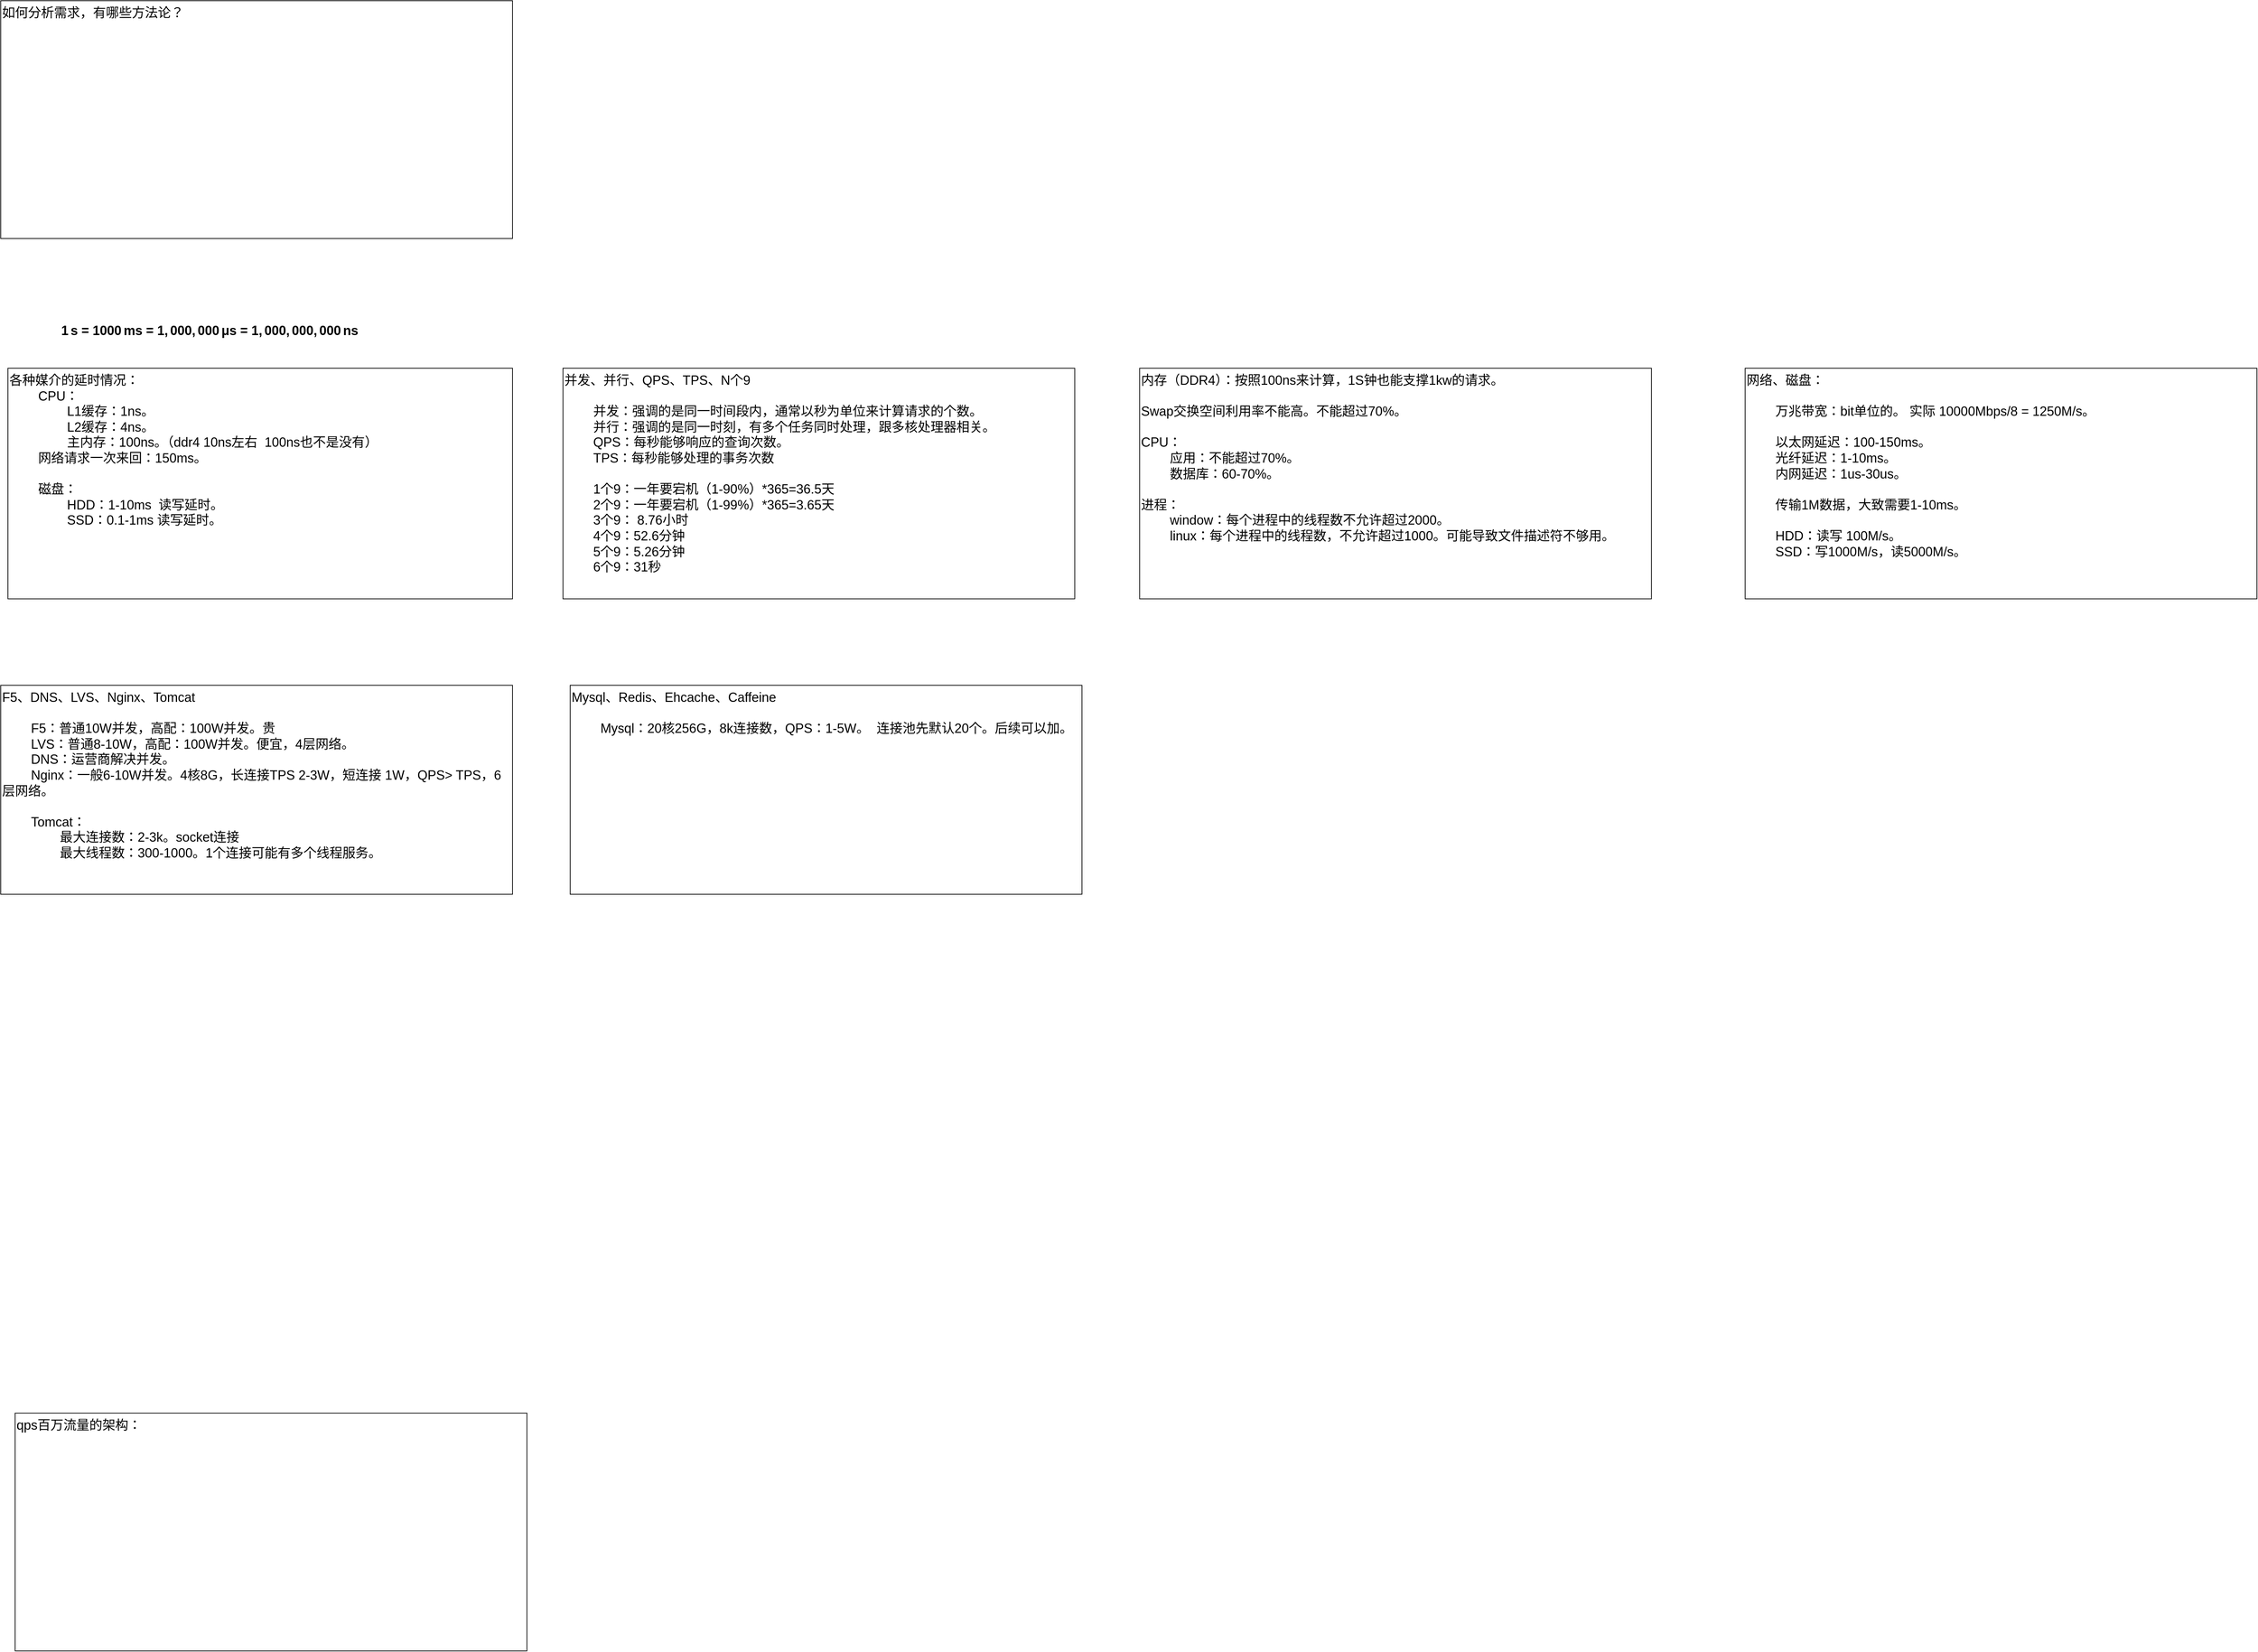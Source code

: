 <mxfile version="24.2.8" type="github">
  <diagram name="第 1 页" id="1XJYP80JxbJxhC29MnGr">
    <mxGraphModel dx="2390" dy="2412" grid="1" gridSize="10" guides="1" tooltips="1" connect="1" arrows="1" fold="1" page="1" pageScale="1" pageWidth="827" pageHeight="1169" math="0" shadow="0">
      <root>
        <mxCell id="0" />
        <mxCell id="1" parent="0" />
        <mxCell id="E5HeOITvc19GQo7BnL5s-1" value="qps百万流量的架构：&lt;div&gt;&lt;br&gt;&lt;/div&gt;&lt;div&gt;&lt;span style=&quot;white-space: pre;&quot;&gt;&#x9;&lt;/span&gt;&lt;br&gt;&lt;/div&gt;" style="rounded=0;whiteSpace=wrap;html=1;fontSize=18;verticalAlign=top;align=left;" vertex="1" parent="1">
          <mxGeometry x="130" y="1090" width="710" height="330" as="geometry" />
        </mxCell>
        <mxCell id="E5HeOITvc19GQo7BnL5s-2" value="各种媒介的延时情况：&lt;div&gt;&lt;span style=&quot;white-space: pre;&quot;&gt;&#x9;&lt;/span&gt;CPU：&lt;br&gt;&lt;/div&gt;&lt;div&gt;&lt;span style=&quot;white-space: pre;&quot;&gt;&#x9;&lt;/span&gt;&lt;span style=&quot;white-space: pre;&quot;&gt;&#x9;&lt;/span&gt;L1缓存：1ns。&lt;br&gt;&lt;/div&gt;&lt;div&gt;&lt;span style=&quot;white-space: pre;&quot;&gt;&#x9;&lt;/span&gt;&lt;span style=&quot;white-space: pre;&quot;&gt;&#x9;&lt;/span&gt;L2缓存：4ns。&lt;br&gt;&lt;/div&gt;&lt;div&gt;&lt;span style=&quot;white-space: pre;&quot;&gt;&#x9;&lt;/span&gt;&lt;span style=&quot;white-space: pre;&quot;&gt;&#x9;&lt;/span&gt;主内存：100ns。（ddr4 10ns左右&amp;nbsp; 100ns也不是没有）&lt;br&gt;&lt;/div&gt;&lt;div&gt;&lt;span style=&quot;white-space: pre;&quot;&gt;&#x9;&lt;/span&gt;网络请求一次来回：150ms。&lt;br&gt;&lt;/div&gt;&lt;div&gt;&lt;br&gt;&lt;/div&gt;&lt;div&gt;&lt;span style=&quot;white-space: pre;&quot;&gt;&#x9;&lt;/span&gt;磁盘：&lt;br&gt;&lt;/div&gt;&lt;div&gt;&lt;span style=&quot;white-space: pre;&quot;&gt;&#x9;&lt;/span&gt;&lt;span style=&quot;white-space: pre;&quot;&gt;&#x9;&lt;/span&gt;HDD：1-10ms&amp;nbsp; 读写延时。&lt;br&gt;&lt;/div&gt;&lt;div&gt;&lt;span style=&quot;white-space: pre;&quot;&gt;&#x9;&lt;/span&gt;&lt;span style=&quot;white-space: pre;&quot;&gt;&#x9;&lt;/span&gt;SSD：0.1-1ms 读写延时。&lt;br&gt;&lt;/div&gt;&lt;div&gt;&lt;br&gt;&lt;/div&gt;" style="rounded=0;whiteSpace=wrap;html=1;fontSize=18;verticalAlign=top;align=left;" vertex="1" parent="1">
          <mxGeometry x="120" y="-360" width="700" height="320" as="geometry" />
        </mxCell>
        <mxCell id="E5HeOITvc19GQo7BnL5s-3" value="如何分析需求，有哪些方法论？" style="rounded=0;whiteSpace=wrap;html=1;fontSize=18;verticalAlign=top;align=left;" vertex="1" parent="1">
          <mxGeometry x="110" y="-870" width="710" height="330" as="geometry" />
        </mxCell>
        <mxCell id="E5HeOITvc19GQo7BnL5s-4" value="&lt;span class=&quot;math math-inline&quot; style=&quot;font-size: 18px;&quot;&gt;&lt;span class=&quot;katex&quot; style=&quot;font-size: 18px;&quot;&gt;&lt;span class=&quot;katex-html&quot; aria-hidden=&quot;true&quot; style=&quot;font-size: 18px;&quot;&gt;&lt;span class=&quot;base&quot; style=&quot;font-size: 18px;&quot;&gt;&lt;span class=&quot;mord&quot; style=&quot;font-size: 18px;&quot;&gt;1&lt;/span&gt;&lt;span class=&quot;mspace&quot; style=&quot;margin-right: 0.167em; font-size: 18px;&quot;&gt;&lt;/span&gt;&lt;span class=&quot;mord mathnormal&quot; style=&quot;font-size: 18px;&quot;&gt;s&lt;/span&gt;&lt;span class=&quot;mspace&quot; style=&quot;margin-right: 0.278em; font-size: 18px;&quot;&gt;&lt;/span&gt;&lt;span class=&quot;mrel&quot; style=&quot;font-size: 18px;&quot;&gt;=&lt;/span&gt;&lt;span class=&quot;mspace&quot; style=&quot;margin-right: 0.278em; font-size: 18px;&quot;&gt;&lt;/span&gt;&lt;/span&gt;&lt;span class=&quot;base&quot; style=&quot;font-size: 18px;&quot;&gt;&lt;span class=&quot;strut&quot; style=&quot;height: 0.644em; font-size: 18px;&quot;&gt;&lt;/span&gt;&lt;span class=&quot;mord&quot; style=&quot;font-size: 18px;&quot;&gt;1000&lt;/span&gt;&lt;span class=&quot;mspace&quot; style=&quot;margin-right: 0.167em; font-size: 18px;&quot;&gt;&lt;/span&gt;&lt;span class=&quot;mord mathnormal&quot; style=&quot;font-size: 18px;&quot;&gt;m&lt;/span&gt;&lt;span class=&quot;mord mathnormal&quot; style=&quot;font-size: 18px;&quot;&gt;s&lt;/span&gt;&lt;span class=&quot;mspace&quot; style=&quot;margin-right: 0.278em; font-size: 18px;&quot;&gt;&lt;/span&gt;&lt;span class=&quot;mrel&quot; style=&quot;font-size: 18px;&quot;&gt;=&lt;/span&gt;&lt;span class=&quot;mspace&quot; style=&quot;margin-right: 0.278em; font-size: 18px;&quot;&gt;&lt;/span&gt;&lt;/span&gt;&lt;span class=&quot;base&quot; style=&quot;font-size: 18px;&quot;&gt;&lt;span class=&quot;strut&quot; style=&quot;height: 0.839em; vertical-align: -0.194em; font-size: 18px;&quot;&gt;&lt;/span&gt;&lt;span class=&quot;mord&quot; style=&quot;font-size: 18px;&quot;&gt;1&lt;/span&gt;&lt;span class=&quot;mpunct&quot; style=&quot;font-size: 18px;&quot;&gt;,&lt;/span&gt;&lt;span class=&quot;mspace&quot; style=&quot;margin-right: 0.167em; font-size: 18px;&quot;&gt;&lt;/span&gt;&lt;span class=&quot;mord&quot; style=&quot;font-size: 18px;&quot;&gt;000&lt;/span&gt;&lt;span class=&quot;mpunct&quot; style=&quot;font-size: 18px;&quot;&gt;,&lt;/span&gt;&lt;span class=&quot;mspace&quot; style=&quot;margin-right: 0.167em; font-size: 18px;&quot;&gt;&lt;/span&gt;&lt;span class=&quot;mord&quot; style=&quot;font-size: 18px;&quot;&gt;000&lt;/span&gt;&lt;span class=&quot;mspace&quot; style=&quot;margin-right: 0.167em; font-size: 18px;&quot;&gt;&lt;/span&gt;&lt;span class=&quot;mord mathnormal&quot; style=&quot;font-size: 18px;&quot;&gt;μ&lt;/span&gt;&lt;span class=&quot;mord mathnormal&quot; style=&quot;font-size: 18px;&quot;&gt;s&lt;/span&gt;&lt;span class=&quot;mspace&quot; style=&quot;margin-right: 0.278em; font-size: 18px;&quot;&gt;&lt;/span&gt;&lt;span class=&quot;mrel&quot; style=&quot;font-size: 18px;&quot;&gt;=&lt;/span&gt;&lt;span class=&quot;mspace&quot; style=&quot;margin-right: 0.278em; font-size: 18px;&quot;&gt;&lt;/span&gt;&lt;/span&gt;&lt;span class=&quot;base&quot; style=&quot;font-size: 18px;&quot;&gt;&lt;span class=&quot;strut&quot; style=&quot;height: 0.839em; vertical-align: -0.194em; font-size: 18px;&quot;&gt;&lt;/span&gt;&lt;span class=&quot;mord&quot; style=&quot;font-size: 18px;&quot;&gt;1&lt;/span&gt;&lt;span class=&quot;mpunct&quot; style=&quot;font-size: 18px;&quot;&gt;,&lt;/span&gt;&lt;span class=&quot;mspace&quot; style=&quot;margin-right: 0.167em; font-size: 18px;&quot;&gt;&lt;/span&gt;&lt;span class=&quot;mord&quot; style=&quot;font-size: 18px;&quot;&gt;000&lt;/span&gt;&lt;span class=&quot;mpunct&quot; style=&quot;font-size: 18px;&quot;&gt;,&lt;/span&gt;&lt;span class=&quot;mspace&quot; style=&quot;margin-right: 0.167em; font-size: 18px;&quot;&gt;&lt;/span&gt;&lt;span class=&quot;mord&quot; style=&quot;font-size: 18px;&quot;&gt;000&lt;/span&gt;&lt;span class=&quot;mpunct&quot; style=&quot;font-size: 18px;&quot;&gt;,&lt;/span&gt;&lt;span class=&quot;mspace&quot; style=&quot;margin-right: 0.167em; font-size: 18px;&quot;&gt;&lt;/span&gt;&lt;span class=&quot;mord&quot; style=&quot;font-size: 18px;&quot;&gt;000&lt;/span&gt;&lt;span class=&quot;mspace&quot; style=&quot;margin-right: 0.167em; font-size: 18px;&quot;&gt;&lt;/span&gt;&lt;span class=&quot;mord mathnormal&quot; style=&quot;font-size: 18px;&quot;&gt;n&lt;/span&gt;&lt;span class=&quot;mord mathnormal&quot; style=&quot;font-size: 18px;&quot;&gt;s&lt;/span&gt;&lt;/span&gt;&lt;/span&gt;&lt;/span&gt;&lt;/span&gt;" style="text;html=1;align=center;verticalAlign=middle;whiteSpace=wrap;rounded=0;fontSize=18;fontStyle=1" vertex="1" parent="1">
          <mxGeometry x="180" y="-430" width="440" height="40" as="geometry" />
        </mxCell>
        <mxCell id="E5HeOITvc19GQo7BnL5s-5" value="&lt;div&gt;并发、并行、QPS、TPS、N个9&lt;/div&gt;&lt;div&gt;&lt;span style=&quot;white-space: pre;&quot;&gt;&#x9;&lt;/span&gt;&lt;br&gt;&lt;/div&gt;&lt;div&gt;&lt;span style=&quot;white-space: pre;&quot;&gt;&#x9;&lt;/span&gt;并发：强调的是同一时间段内，通常以秒为单位来计算请求的个数。&lt;br&gt;&lt;/div&gt;&lt;div&gt;&lt;span style=&quot;white-space: pre;&quot;&gt;&#x9;&lt;/span&gt;并行：强调的是同一时刻，有多个任务同时处理，跟多核处理器相关。&lt;br&gt;&lt;/div&gt;&lt;div&gt;&lt;span style=&quot;white-space: pre;&quot;&gt;&#x9;&lt;/span&gt;QPS：每秒能够响应的查询次数。&lt;br&gt;&lt;/div&gt;&lt;div&gt;&lt;span style=&quot;white-space: pre;&quot;&gt;&#x9;&lt;/span&gt;TPS：每秒能够处理的事务次数&lt;br&gt;&lt;/div&gt;&lt;div&gt;&lt;span style=&quot;white-space: pre;&quot;&gt;&#x9;&lt;/span&gt;&lt;br&gt;&lt;/div&gt;&lt;div&gt;&lt;span style=&quot;white-space: pre;&quot;&gt;&#x9;&lt;/span&gt;1个9：一年要宕机（1-90%）*365=36.5天&lt;br&gt;&lt;/div&gt;&lt;div&gt;&lt;span style=&quot;white-space: pre;&quot;&gt;&#x9;&lt;/span&gt;2个9：一年要宕机（1-99%）*365=3.65天&lt;br&gt;&lt;/div&gt;&lt;div&gt;&lt;span style=&quot;white-space: pre;&quot;&gt;&#x9;&lt;/span&gt;3个9： 8.76小时&lt;br&gt;&lt;/div&gt;&lt;div&gt;&lt;span style=&quot;white-space: pre;&quot;&gt;&#x9;&lt;/span&gt;4个9：52.6分钟&lt;br&gt;&lt;/div&gt;&lt;div&gt;&lt;span style=&quot;white-space: pre;&quot;&gt;&#x9;&lt;/span&gt;5个9：5.26分钟&lt;br&gt;&lt;/div&gt;&lt;div&gt;&lt;span style=&quot;white-space: pre;&quot;&gt;&#x9;&lt;/span&gt;6个9：31秒&lt;br&gt;&lt;/div&gt;" style="rounded=0;whiteSpace=wrap;html=1;fontSize=18;verticalAlign=top;align=left;" vertex="1" parent="1">
          <mxGeometry x="890" y="-360" width="710" height="320" as="geometry" />
        </mxCell>
        <mxCell id="E5HeOITvc19GQo7BnL5s-6" value="&lt;div&gt;内存（DDR4）：按照100ns来计算，1S钟也能支撑1kw的请求。&lt;/div&gt;&lt;div&gt;&lt;br&gt;&lt;/div&gt;&lt;div&gt;Swap交换空间利用率不能高。不能超过70%。&lt;/div&gt;&lt;div&gt;&lt;br&gt;&lt;/div&gt;&lt;div&gt;CPU：&lt;/div&gt;&lt;div&gt;&lt;span style=&quot;white-space: pre;&quot;&gt;&#x9;&lt;/span&gt;应用：不能超过70%。&lt;br&gt;&lt;/div&gt;&lt;div&gt;&lt;span style=&quot;white-space: pre;&quot;&gt;&#x9;&lt;/span&gt;数据库：60-70%。&lt;br&gt;&lt;/div&gt;&lt;div&gt;&lt;br&gt;&lt;/div&gt;&lt;div&gt;进程：&lt;/div&gt;&lt;div&gt;&lt;span style=&quot;white-space: pre;&quot;&gt;&#x9;&lt;/span&gt;window：每个进程中的线程数不允许超过2000。&lt;/div&gt;&lt;div&gt;&lt;span style=&quot;white-space: pre;&quot;&gt;&#x9;&lt;/span&gt;linux：每个进程中的线程数，不允许超过1000。可能导致文件描述符不够用。&lt;br&gt;&lt;/div&gt;&lt;div&gt;&lt;br&gt;&lt;/div&gt;" style="rounded=0;whiteSpace=wrap;html=1;fontSize=18;verticalAlign=top;align=left;" vertex="1" parent="1">
          <mxGeometry x="1690" y="-360" width="710" height="320" as="geometry" />
        </mxCell>
        <mxCell id="E5HeOITvc19GQo7BnL5s-7" value="&lt;div&gt;网络、磁盘：&lt;/div&gt;&lt;div&gt;&lt;br&gt;&lt;/div&gt;&lt;div&gt;&lt;span style=&quot;white-space: pre;&quot;&gt;&#x9;&lt;/span&gt;万兆带宽：bit单位的。 实际 10000Mbps/8 = 1250M/s。&lt;br&gt;&lt;/div&gt;&lt;div&gt;&lt;br&gt;&lt;/div&gt;&lt;div&gt;&lt;span style=&quot;white-space: pre;&quot;&gt;&#x9;&lt;/span&gt;以太网延迟：100-150ms。&lt;br&gt;&lt;/div&gt;&lt;div&gt;&lt;span style=&quot;white-space: pre;&quot;&gt;&#x9;&lt;/span&gt;光纤延迟：1-10ms。&lt;br&gt;&lt;/div&gt;&lt;div&gt;&lt;span style=&quot;white-space: pre;&quot;&gt;&#x9;&lt;/span&gt;内网延迟：1us-30us。&lt;br&gt;&lt;/div&gt;&lt;div&gt;&lt;span style=&quot;white-space: pre;&quot;&gt;&#x9;&lt;/span&gt;&lt;br&gt;&lt;/div&gt;&lt;div&gt;&lt;span style=&quot;white-space: pre;&quot;&gt;&#x9;&lt;/span&gt;传输1M数据，大致需要1-10ms。&lt;br&gt;&lt;/div&gt;&lt;div&gt;&lt;br&gt;&lt;/div&gt;&lt;div&gt;&lt;span style=&quot;white-space: pre;&quot;&gt;&#x9;&lt;/span&gt;HDD：读写 100M/s。&lt;br&gt;&lt;/div&gt;&lt;div&gt;&lt;span style=&quot;white-space: pre;&quot;&gt;&#x9;&lt;/span&gt;SSD：写1000M/s，读5000M/s。&lt;br&gt;&lt;/div&gt;&lt;div&gt;&lt;br&gt;&lt;/div&gt;" style="rounded=0;whiteSpace=wrap;html=1;fontSize=18;verticalAlign=top;align=left;" vertex="1" parent="1">
          <mxGeometry x="2530" y="-360" width="710" height="320" as="geometry" />
        </mxCell>
        <mxCell id="E5HeOITvc19GQo7BnL5s-8" value="&lt;div&gt;F5、DNS、LVS、Nginx、Tomcat&lt;/div&gt;&lt;div&gt;&lt;br&gt;&lt;/div&gt;&lt;div&gt;&lt;span style=&quot;white-space: pre;&quot;&gt;&#x9;&lt;/span&gt;F5：普通10W并发，高配：100W并发。贵&lt;br&gt;&lt;/div&gt;&lt;div&gt;&lt;span style=&quot;white-space: pre;&quot;&gt;&#x9;&lt;/span&gt;LVS：普通8-10W，高配：100W并发。便宜，4层网络。&lt;br&gt;&lt;/div&gt;&lt;div&gt;&lt;span style=&quot;white-space: pre;&quot;&gt;&#x9;&lt;/span&gt;DNS：运营商解决并发。&lt;br&gt;&lt;/div&gt;&lt;div&gt;&lt;span style=&quot;white-space: pre;&quot;&gt;&#x9;&lt;/span&gt;Nginx：一般6-10W并发。4核8G，长连接TPS 2-3W，短连接 1W，QPS&amp;gt; TPS，6层网络。&lt;br&gt;&lt;/div&gt;&lt;div&gt;&lt;br&gt;&lt;/div&gt;&lt;div&gt;&lt;span style=&quot;white-space: pre;&quot;&gt;&#x9;&lt;/span&gt;Tomcat：&lt;br&gt;&lt;/div&gt;&lt;div&gt;&lt;span style=&quot;white-space: pre;&quot;&gt;&#x9;&lt;/span&gt;&lt;span style=&quot;white-space: pre;&quot;&gt;&#x9;&lt;/span&gt;最大连接数：2-3k。socket连接&lt;br&gt;&lt;/div&gt;&lt;div&gt;&lt;span style=&quot;white-space: pre;&quot;&gt;&#x9;&lt;/span&gt;&lt;span style=&quot;white-space: pre;&quot;&gt;&#x9;&lt;/span&gt;最大线程数：300-1000。1个连接可能有多个线程服务。&lt;br&gt;&lt;/div&gt;&lt;div&gt;&lt;span style=&quot;white-space: pre;&quot;&gt;&#x9;&lt;/span&gt;&lt;span style=&quot;white-space: pre;&quot;&gt;&#x9;&lt;/span&gt;&lt;br&gt;&lt;/div&gt;" style="rounded=0;whiteSpace=wrap;html=1;fontSize=18;verticalAlign=top;align=left;" vertex="1" parent="1">
          <mxGeometry x="110" y="80" width="710" height="290" as="geometry" />
        </mxCell>
        <mxCell id="E5HeOITvc19GQo7BnL5s-9" value="&lt;div&gt;Mysql、Redis、Ehcache、Caffeine&lt;/div&gt;&lt;div&gt;&lt;br&gt;&lt;/div&gt;&lt;div&gt;&lt;span style=&quot;white-space: pre;&quot;&gt;&#x9;&lt;/span&gt;Mysql：20核256G，8k连接数，QPS：1-5W。&amp;nbsp; 连接池先默认20个。后续可以加。&lt;br&gt;&lt;/div&gt;" style="rounded=0;whiteSpace=wrap;html=1;fontSize=18;verticalAlign=top;align=left;" vertex="1" parent="1">
          <mxGeometry x="900" y="80" width="710" height="290" as="geometry" />
        </mxCell>
      </root>
    </mxGraphModel>
  </diagram>
</mxfile>
